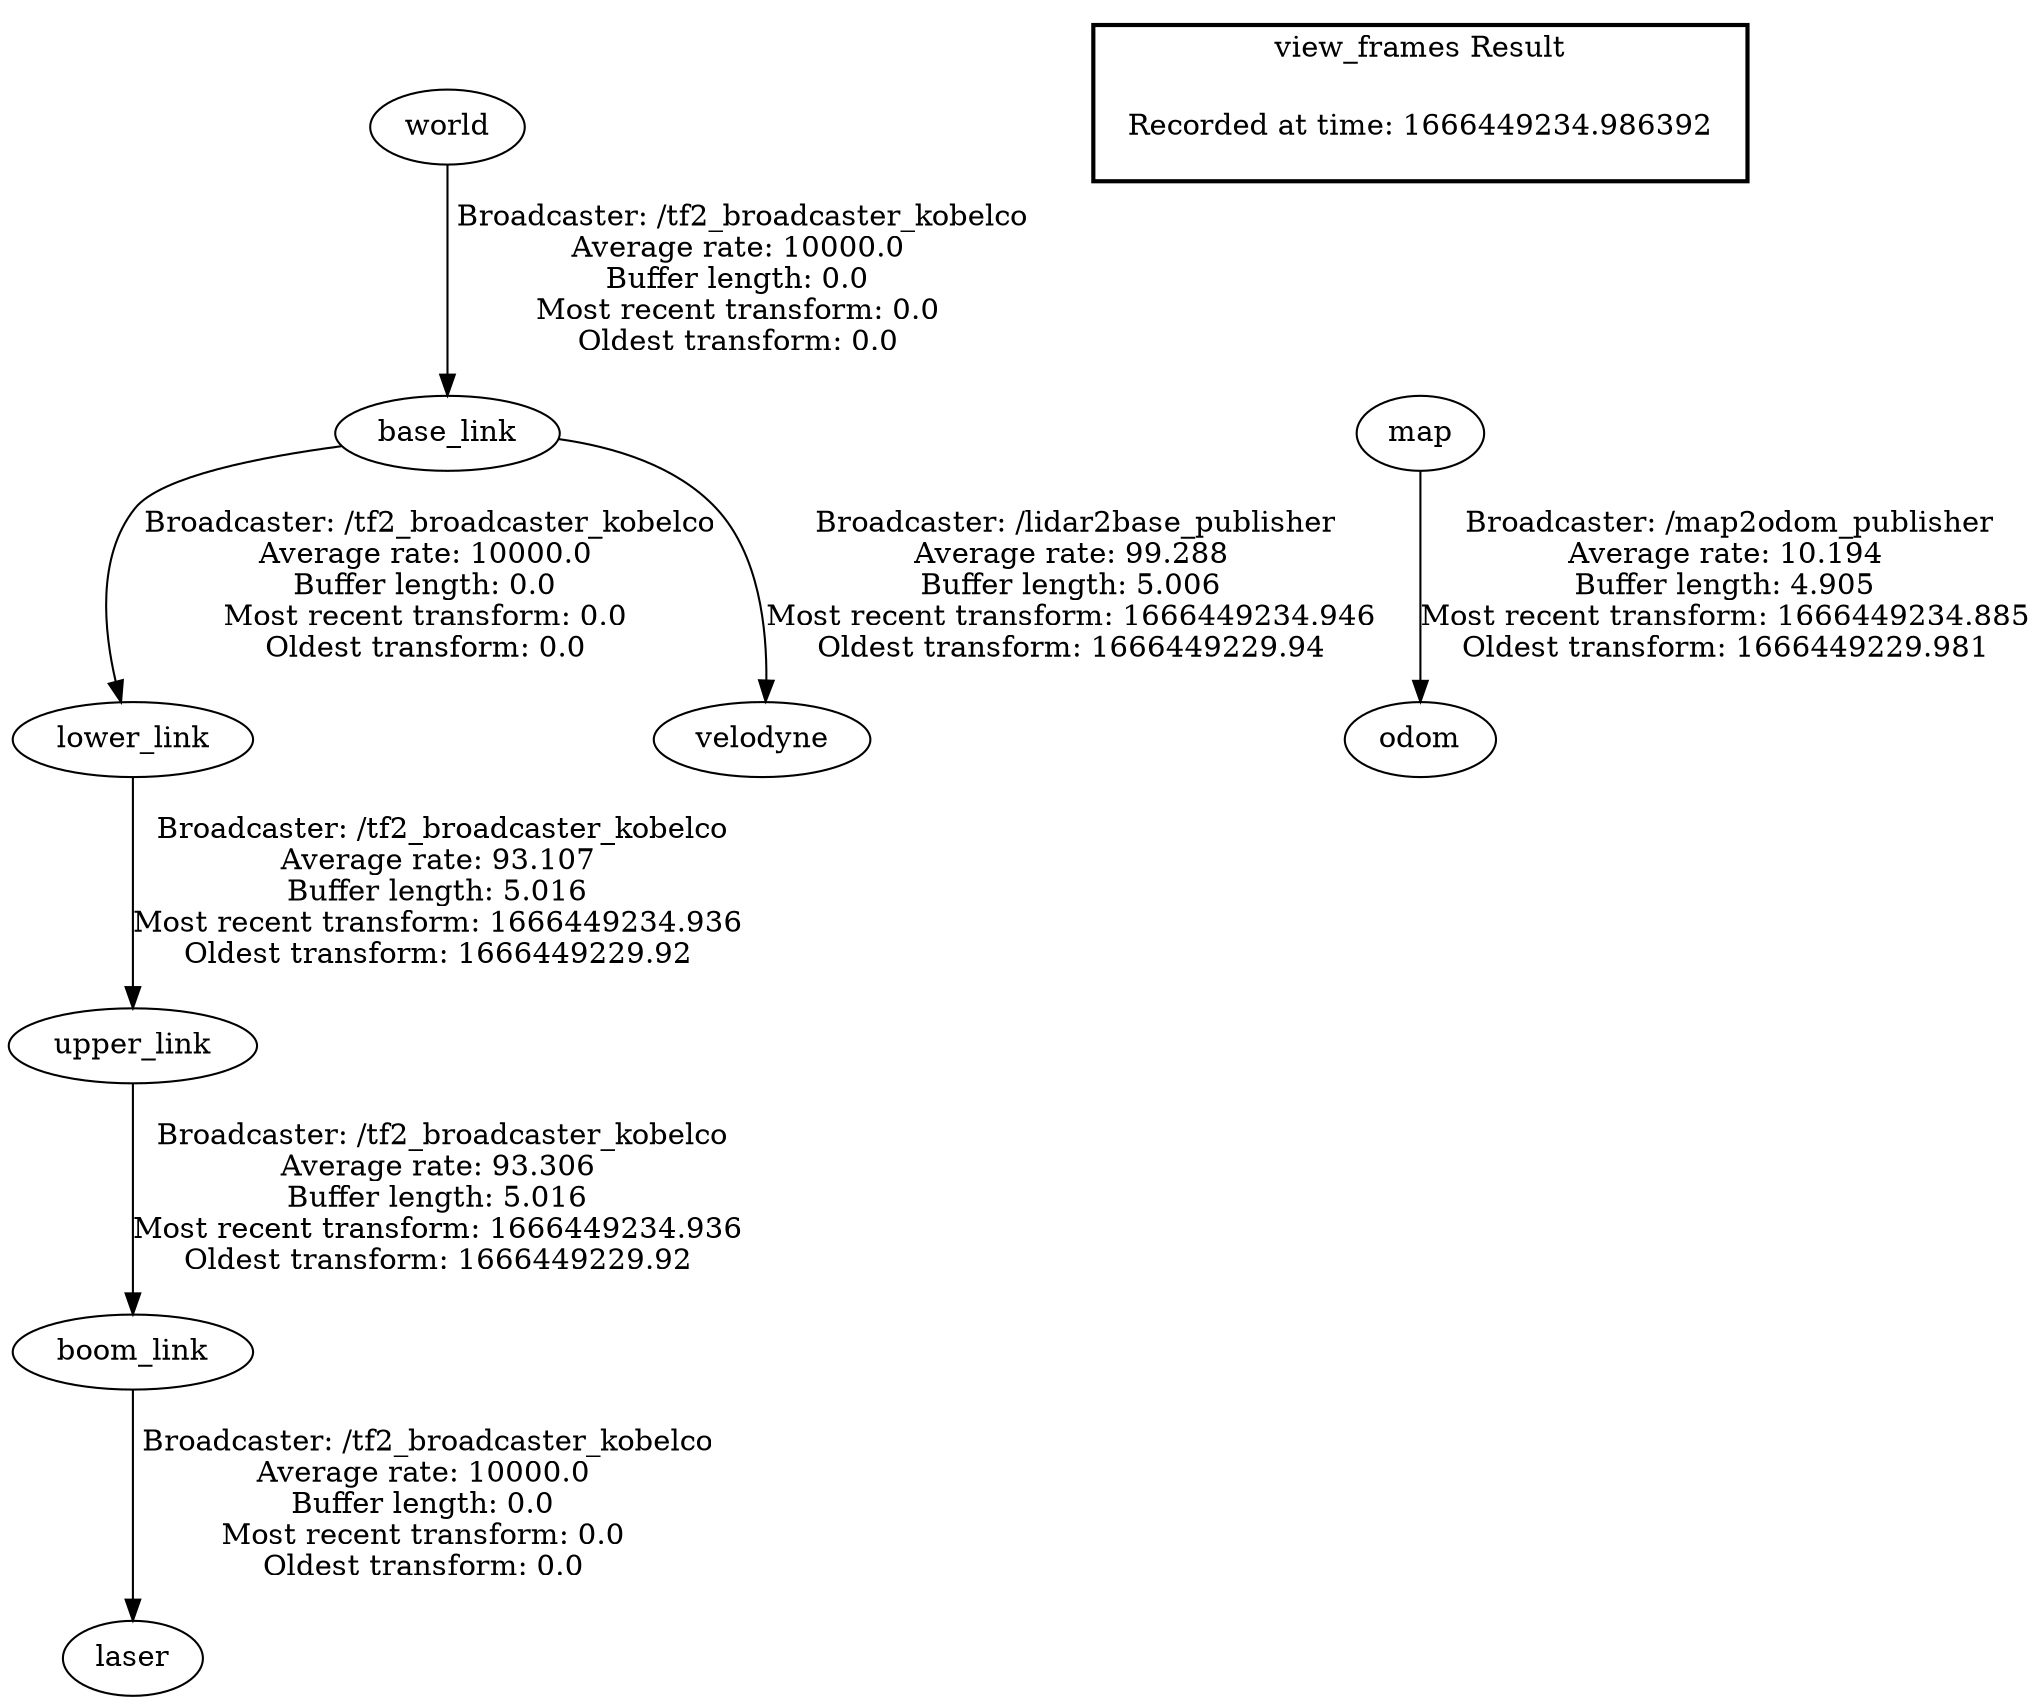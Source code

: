 digraph G {
"world" -> "base_link"[label=" Broadcaster: /tf2_broadcaster_kobelco\nAverage rate: 10000.0\nBuffer length: 0.0\nMost recent transform: 0.0\nOldest transform: 0.0\n"];
"base_link" -> "lower_link"[label=" Broadcaster: /tf2_broadcaster_kobelco\nAverage rate: 10000.0\nBuffer length: 0.0\nMost recent transform: 0.0\nOldest transform: 0.0\n"];
"boom_link" -> "laser"[label=" Broadcaster: /tf2_broadcaster_kobelco\nAverage rate: 10000.0\nBuffer length: 0.0\nMost recent transform: 0.0\nOldest transform: 0.0\n"];
"upper_link" -> "boom_link"[label=" Broadcaster: /tf2_broadcaster_kobelco\nAverage rate: 93.306\nBuffer length: 5.016\nMost recent transform: 1666449234.936\nOldest transform: 1666449229.92\n"];
"lower_link" -> "upper_link"[label=" Broadcaster: /tf2_broadcaster_kobelco\nAverage rate: 93.107\nBuffer length: 5.016\nMost recent transform: 1666449234.936\nOldest transform: 1666449229.92\n"];
"base_link" -> "velodyne"[label=" Broadcaster: /lidar2base_publisher\nAverage rate: 99.288\nBuffer length: 5.006\nMost recent transform: 1666449234.946\nOldest transform: 1666449229.94\n"];
"map" -> "odom"[label=" Broadcaster: /map2odom_publisher\nAverage rate: 10.194\nBuffer length: 4.905\nMost recent transform: 1666449234.885\nOldest transform: 1666449229.981\n"];
edge [style=invis];
 subgraph cluster_legend { style=bold; color=black; label ="view_frames Result";
"Recorded at time: 1666449234.986392"[ shape=plaintext ] ;
}->"map";
}